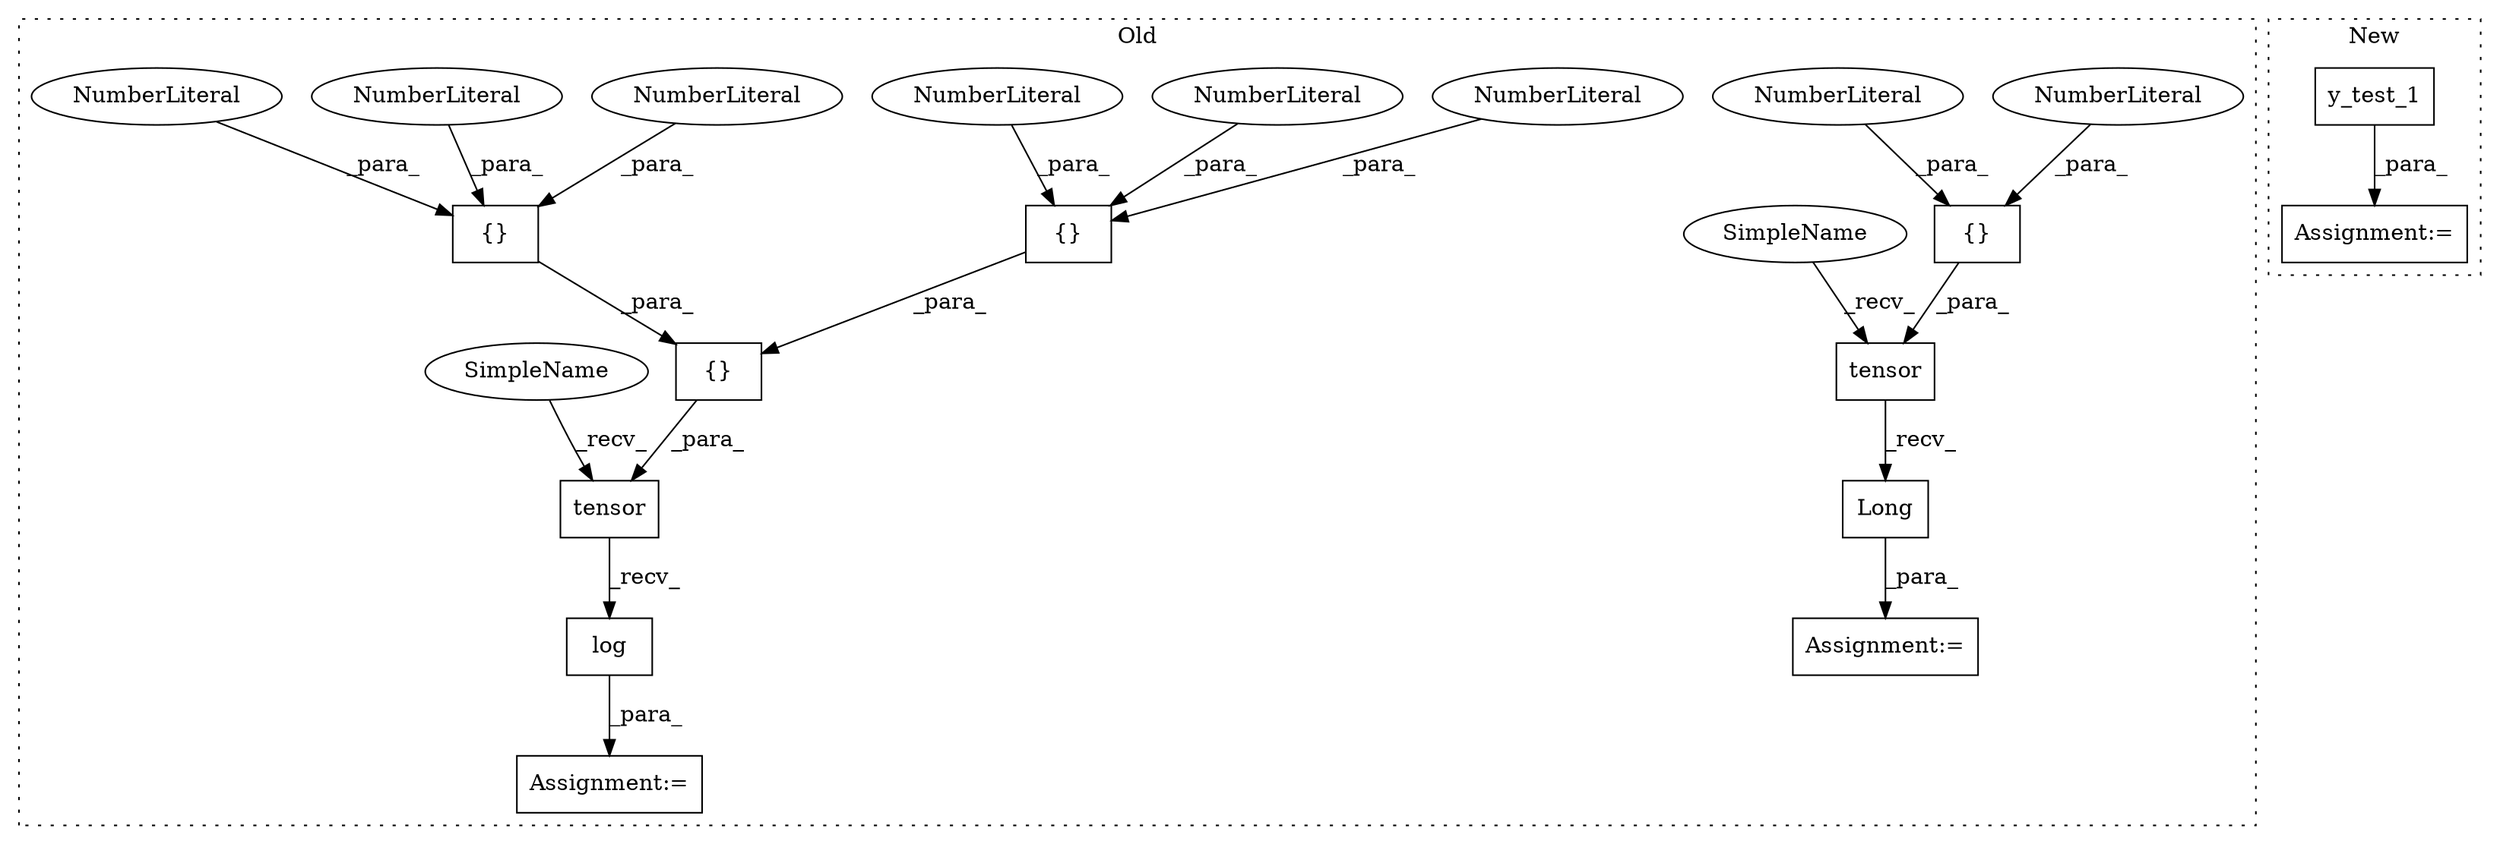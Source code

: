 digraph G {
subgraph cluster0 {
1 [label="{}" a="4" s="1925,1937" l="1,1" shape="box"];
3 [label="NumberLiteral" a="34" s="1926" l="3" shape="ellipse"];
4 [label="NumberLiteral" a="34" s="1934" l="3" shape="ellipse"];
5 [label="NumberLiteral" a="34" s="1930" l="3" shape="ellipse"];
6 [label="{}" a="4" s="1910,1938" l="1,1" shape="box"];
7 [label="log" a="32" s="1941" l="5" shape="box"];
8 [label="{}" a="4" s="1911,1923" l="1,1" shape="box"];
9 [label="NumberLiteral" a="34" s="1912" l="3" shape="ellipse"];
10 [label="NumberLiteral" a="34" s="1920" l="3" shape="ellipse"];
11 [label="NumberLiteral" a="34" s="1916" l="3" shape="ellipse"];
12 [label="tensor" a="32" s="1890,1939" l="7,1" shape="box"];
13 [label="tensor" a="32" s="1960,1981" l="7,1" shape="box"];
14 [label="{}" a="4" s="1976,1980" l="1,1" shape="box"];
15 [label="NumberLiteral" a="34" s="1977" l="1" shape="ellipse"];
16 [label="NumberLiteral" a="34" s="1979" l="1" shape="ellipse"];
17 [label="Assignment:=" a="7" s="1953" l="1" shape="box"];
18 [label="Assignment:=" a="7" s="1883" l="1" shape="box"];
19 [label="Long" a="32" s="1983" l="6" shape="box"];
21 [label="SimpleName" a="42" s="1954" l="5" shape="ellipse"];
22 [label="SimpleName" a="42" s="1884" l="5" shape="ellipse"];
label = "Old";
style="dotted";
}
subgraph cluster1 {
2 [label="y_test_1" a="32" s="2879" l="10" shape="box"];
20 [label="Assignment:=" a="7" s="2877" l="2" shape="box"];
label = "New";
style="dotted";
}
1 -> 6 [label="_para_"];
2 -> 20 [label="_para_"];
3 -> 1 [label="_para_"];
4 -> 1 [label="_para_"];
5 -> 1 [label="_para_"];
6 -> 12 [label="_para_"];
7 -> 18 [label="_para_"];
8 -> 6 [label="_para_"];
9 -> 8 [label="_para_"];
10 -> 8 [label="_para_"];
11 -> 8 [label="_para_"];
12 -> 7 [label="_recv_"];
13 -> 19 [label="_recv_"];
14 -> 13 [label="_para_"];
15 -> 14 [label="_para_"];
16 -> 14 [label="_para_"];
19 -> 17 [label="_para_"];
21 -> 13 [label="_recv_"];
22 -> 12 [label="_recv_"];
}